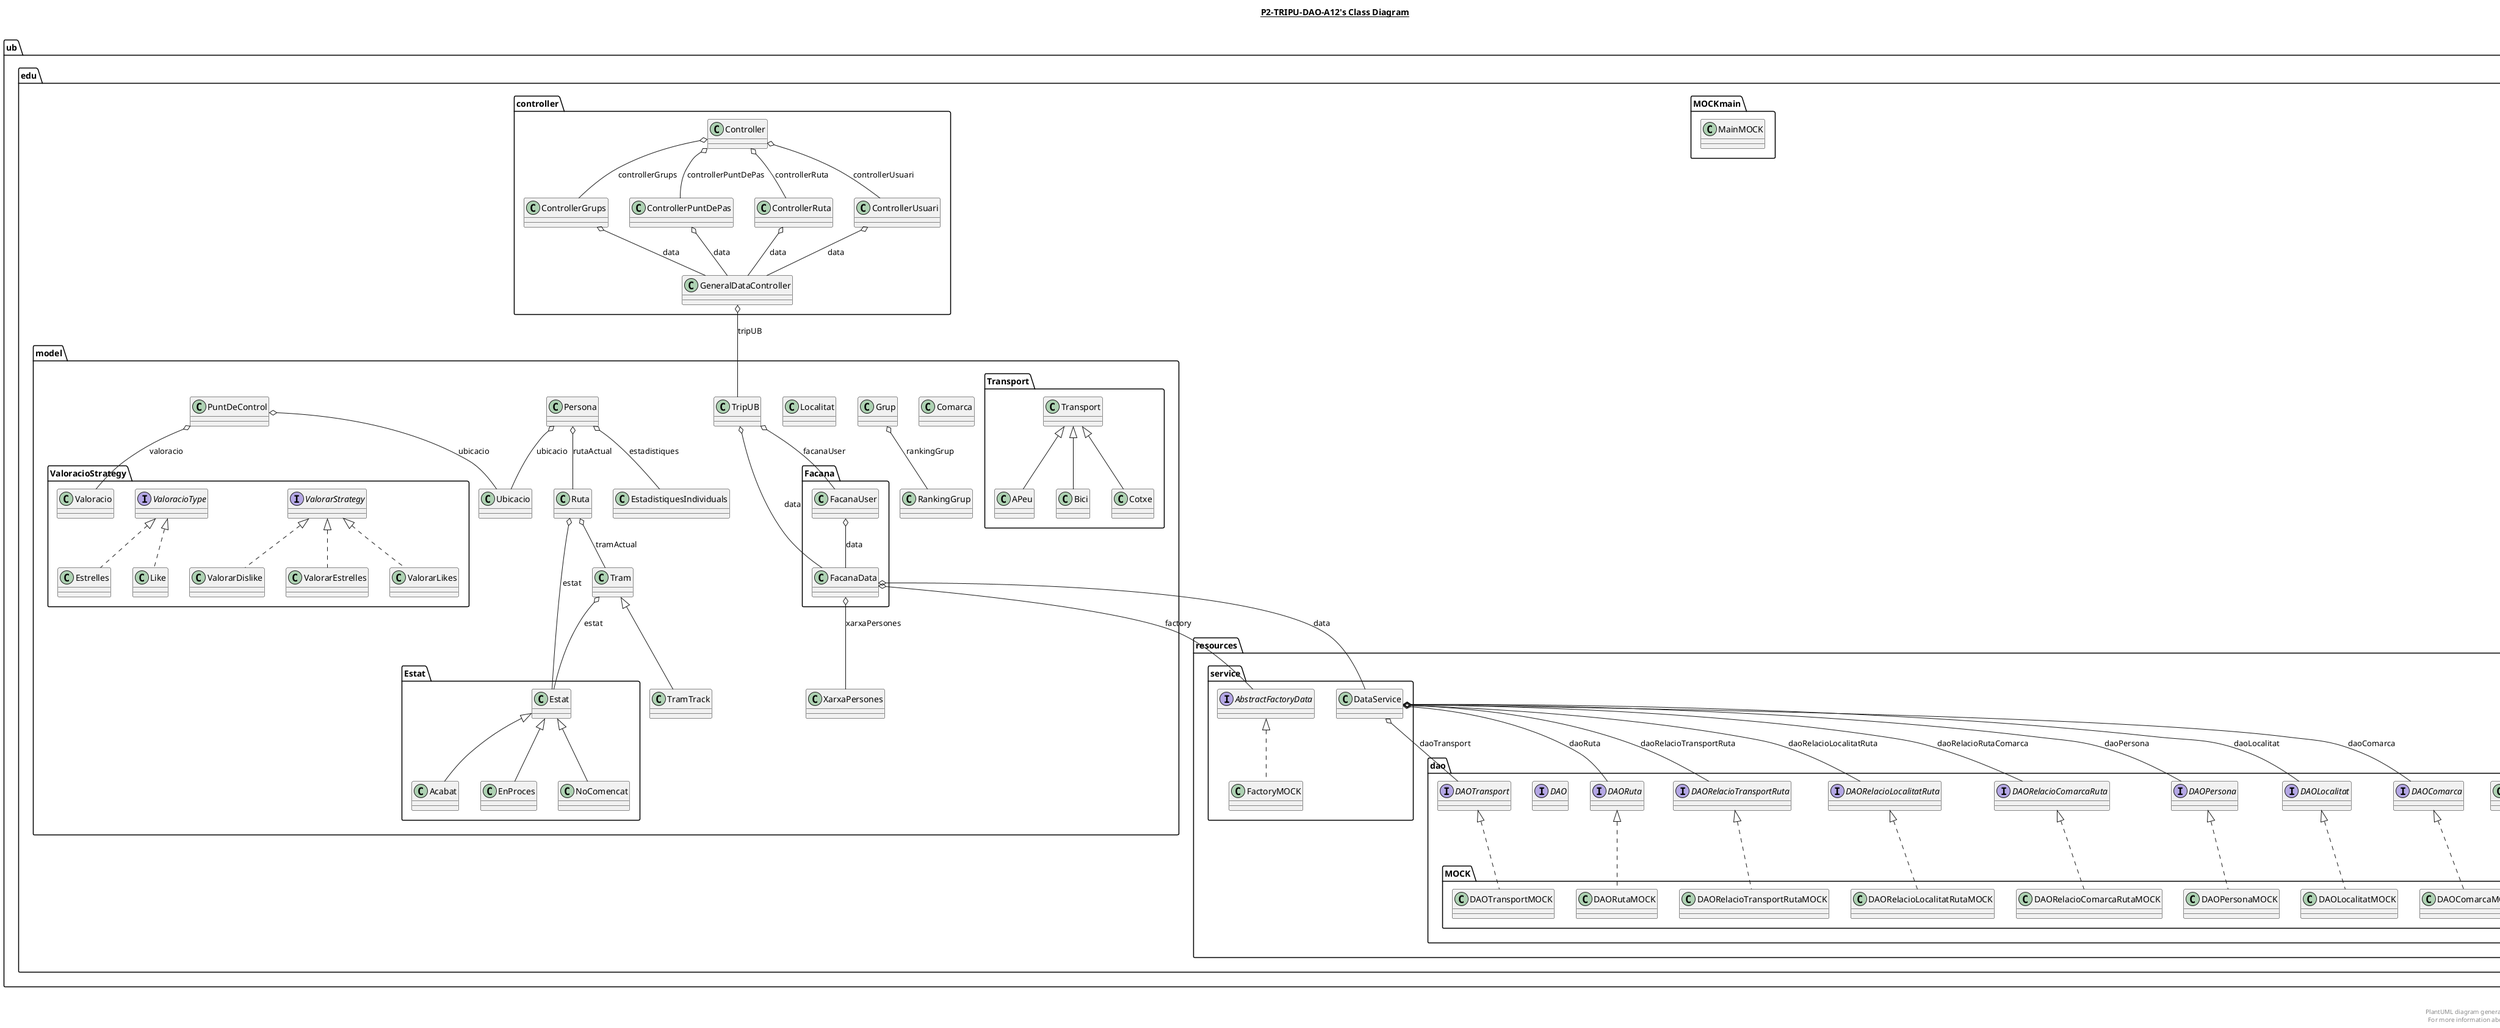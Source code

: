 @startuml

title __P2-TRIPU-DAO-A12's Class Diagram__\n

  namespace ub.edu.MOCKmain {
    class ub.edu.MOCKmain.MainMOCK {
    }
  }
  

  namespace ub.edu.controller {
    class ub.edu.controller.Controller {
    }
  }
  

  namespace ub.edu.controller {
    class ub.edu.controller.ControllerGrups {
    }
  }
  

  namespace ub.edu.controller {
    class ub.edu.controller.ControllerPuntDePas {
    }
  }
  

  namespace ub.edu.controller {
    class ub.edu.controller.ControllerRuta {
    }
  }
  

  namespace ub.edu.controller {
    class ub.edu.controller.ControllerUsuari {
    }
  }
  

  namespace ub.edu.controller {
    class ub.edu.controller.GeneralDataController {
    }
  }
  

  namespace ub.edu.model {
    class ub.edu.model.Comarca {
    }
  }
  

  namespace ub.edu.model {
    class ub.edu.model.EstadistiquesIndividuals {
    }
  }
  

  namespace ub.edu.model {
    namespace Estat {
      class ub.edu.model.Estat.Acabat {
      }
    }
  }
  

  namespace ub.edu.model {
    namespace Estat {
      class ub.edu.model.Estat.EnProces {
      }
    }
  }
  

  namespace ub.edu.model {
    namespace Estat {
      class ub.edu.model.Estat.Estat {
      }
    }
  }
  

  namespace ub.edu.model {
    namespace Estat {
      class ub.edu.model.Estat.NoComencat {
      }
    }
  }
  

  namespace ub.edu.model {
    namespace Facana {
      class ub.edu.model.Facana.FacanaData {
      }
    }
  }
  

  namespace ub.edu.model {
    namespace Facana {
      class ub.edu.model.Facana.FacanaUser {
      }
    }
  }
  

  namespace ub.edu.model {
    class ub.edu.model.Grup {
    }
  }
  

  namespace ub.edu.model {
    class ub.edu.model.Localitat {
    }
  }
  

  namespace ub.edu.model {
    class ub.edu.model.Persona {
    }
  }
  

  namespace ub.edu.model {
    class ub.edu.model.PuntDeControl {
    }
  }
  

  namespace ub.edu.model {
    class ub.edu.model.RankingGrup {
    }
  }
  

  namespace ub.edu.model {
    class ub.edu.model.Ruta {
    }
  }
  

  namespace ub.edu.model {
    class ub.edu.model.Tram {
    }
  }
  

  namespace ub.edu.model {
    class ub.edu.model.TramTrack {
    }
  }
  

  namespace ub.edu.model {
    namespace Transport {
      class ub.edu.model.Transport.APeu {
      }
    }
  }
  

  namespace ub.edu.model {
    namespace Transport {
      class ub.edu.model.Transport.Bici {
      }
    }
  }
  

  namespace ub.edu.model {
    namespace Transport {
      class ub.edu.model.Transport.Cotxe {
      }
    }
  }
  

  namespace ub.edu.model {
    namespace Transport {
      class ub.edu.model.Transport.Transport {
      }
    }
  }
  

  namespace ub.edu.model {
    class ub.edu.model.TripUB {
    }
  }
  

  namespace ub.edu.model {
    class ub.edu.model.Ubicacio {
    }
  }
  

  namespace ub.edu.model {
    namespace ValoracioStrategy {
      class ub.edu.model.ValoracioStrategy.Estrelles {
      }
    }
  }
  

  namespace ub.edu.model {
    namespace ValoracioStrategy {
      class ub.edu.model.ValoracioStrategy.Like {
      }
    }
  }
  

  namespace ub.edu.model {
    namespace ValoracioStrategy {
      class ub.edu.model.ValoracioStrategy.Valoracio {
      }
    }
  }
  

  namespace ub.edu.model {
    namespace ValoracioStrategy {
      interface ub.edu.model.ValoracioStrategy.ValoracioType {
      }
    }
  }
  

  namespace ub.edu.model {
    namespace ValoracioStrategy {
      class ub.edu.model.ValoracioStrategy.ValorarDislike {
      }
    }
  }
  

  namespace ub.edu.model {
    namespace ValoracioStrategy {
      class ub.edu.model.ValoracioStrategy.ValorarEstrelles {
      }
    }
  }
  

  namespace ub.edu.model {
    namespace ValoracioStrategy {
      class ub.edu.model.ValoracioStrategy.ValorarLikes {
      }
    }
  }
  

  namespace ub.edu.model {
    namespace ValoracioStrategy {
      interface ub.edu.model.ValoracioStrategy.ValorarStrategy {
      }
    }
  }
  

  namespace ub.edu.model {
    class ub.edu.model.XarxaPersones {
    }
  }
  

  namespace ub.edu.resources.dao {
    interface ub.edu.resources.dao.DAO {
    }
  }
  

  namespace ub.edu.resources.dao {
    interface ub.edu.resources.dao.DAOComarca {
    }
  }
  

  namespace ub.edu.resources.dao {
    interface ub.edu.resources.dao.DAOLocalitat {
    }
  }
  

  namespace ub.edu.resources.dao {
    interface ub.edu.resources.dao.DAOPersona {
    }
  }
  

  namespace ub.edu.resources.dao {
    interface ub.edu.resources.dao.DAORelacioComarcaRuta {
    }
  }
  

  namespace ub.edu.resources.dao {
    interface ub.edu.resources.dao.DAORelacioLocalitatRuta {
    }
  }
  

  namespace ub.edu.resources.dao {
    interface ub.edu.resources.dao.DAORelacioTransportRuta {
    }
  }
  

  namespace ub.edu.resources.dao {
    interface ub.edu.resources.dao.DAORuta {
    }
  }
  

  namespace ub.edu.resources.dao {
    interface ub.edu.resources.dao.DAOTransport {
    }
  }
  

  namespace ub.edu.resources.dao {
    namespace MOCK {
      class ub.edu.resources.dao.MOCK.DAOComarcaMOCK {
      }
    }
  }
  

  namespace ub.edu.resources.dao {
    namespace MOCK {
      class ub.edu.resources.dao.MOCK.DAOLocalitatMOCK {
      }
    }
  }
  

  namespace ub.edu.resources.dao {
    namespace MOCK {
      class ub.edu.resources.dao.MOCK.DAOPersonaMOCK {
      }
    }
  }
  

  namespace ub.edu.resources.dao {
    namespace MOCK {
      class ub.edu.resources.dao.MOCK.DAORelacioComarcaRutaMOCK {
      }
    }
  }
  

  namespace ub.edu.resources.dao {
    namespace MOCK {
      class ub.edu.resources.dao.MOCK.DAORelacioLocalitatRutaMOCK {
      }
    }
  }
  

  namespace ub.edu.resources.dao {
    namespace MOCK {
      class ub.edu.resources.dao.MOCK.DAORelacioTransportRutaMOCK {
      }
    }
  }
  

  namespace ub.edu.resources.dao {
    namespace MOCK {
      class ub.edu.resources.dao.MOCK.DAORutaMOCK {
      }
    }
  }
  

  namespace ub.edu.resources.dao {
    namespace MOCK {
      class ub.edu.resources.dao.MOCK.DAOTransportMOCK {
      }
    }
  }
  

  namespace ub.edu.resources.dao {
    class ub.edu.resources.dao.Parell {
    }
  }
  

  namespace ub.edu.resources.service {
    interface ub.edu.resources.service.AbstractFactoryData {
    }
  }
  

  namespace ub.edu.resources.service {
    class ub.edu.resources.service.DataService {
    }
  }
  

  namespace ub.edu.resources.service {
    class ub.edu.resources.service.FactoryMOCK {
    }
  }
  

  ub.edu.controller.Controller o-- ub.edu.controller.ControllerGrups : controllerGrups
  ub.edu.controller.Controller o-- ub.edu.controller.ControllerPuntDePas : controllerPuntDePas
  ub.edu.controller.Controller o-- ub.edu.controller.ControllerRuta : controllerRuta
  ub.edu.controller.Controller o-- ub.edu.controller.ControllerUsuari : controllerUsuari
  ub.edu.controller.ControllerGrups o-- ub.edu.controller.GeneralDataController : data
  ub.edu.controller.ControllerPuntDePas o-- ub.edu.controller.GeneralDataController : data
  ub.edu.controller.ControllerRuta o-- ub.edu.controller.GeneralDataController : data
  ub.edu.controller.ControllerUsuari o-- ub.edu.controller.GeneralDataController : data
  ub.edu.controller.GeneralDataController o-- ub.edu.model.TripUB : tripUB
  ub.edu.model.Estat.Acabat -up-|> ub.edu.model.Estat.Estat
  ub.edu.model.Estat.EnProces -up-|> ub.edu.model.Estat.Estat
  ub.edu.model.Estat.NoComencat -up-|> ub.edu.model.Estat.Estat
  ub.edu.model.Facana.FacanaData o-- ub.edu.resources.service.DataService : data
  ub.edu.model.Facana.FacanaData o-- ub.edu.resources.service.AbstractFactoryData : factory
  ub.edu.model.Facana.FacanaData o-- ub.edu.model.XarxaPersones : xarxaPersones
  ub.edu.model.Facana.FacanaUser o-- ub.edu.model.Facana.FacanaData : data
  ub.edu.model.Grup o-- ub.edu.model.RankingGrup : rankingGrup
  ub.edu.model.Persona o-- ub.edu.model.EstadistiquesIndividuals : estadistiques
  ub.edu.model.Persona o-- ub.edu.model.Ruta : rutaActual
  ub.edu.model.Persona o-- ub.edu.model.Ubicacio : ubicacio
  ub.edu.model.PuntDeControl o-- ub.edu.model.Ubicacio : ubicacio
  ub.edu.model.PuntDeControl o-- ub.edu.model.ValoracioStrategy.Valoracio : valoracio
  ub.edu.model.Ruta o-- ub.edu.model.Estat.Estat : estat
  ub.edu.model.Ruta o-- ub.edu.model.Tram : tramActual
  ub.edu.model.Tram o-- ub.edu.model.Estat.Estat : estat
  ub.edu.model.TramTrack -up-|> ub.edu.model.Tram
  ub.edu.model.Transport.APeu -up-|> ub.edu.model.Transport.Transport
  ub.edu.model.Transport.Bici -up-|> ub.edu.model.Transport.Transport
  ub.edu.model.Transport.Cotxe -up-|> ub.edu.model.Transport.Transport
  ub.edu.model.TripUB o-- ub.edu.model.Facana.FacanaData : data
  ub.edu.model.TripUB o-- ub.edu.model.Facana.FacanaUser : facanaUser
  ub.edu.model.ValoracioStrategy.Estrelles .up.|> ub.edu.model.ValoracioStrategy.ValoracioType
  ub.edu.model.ValoracioStrategy.Like .up.|> ub.edu.model.ValoracioStrategy.ValoracioType
  ub.edu.model.ValoracioStrategy.ValorarDislike .up.|> ub.edu.model.ValoracioStrategy.ValorarStrategy
  ub.edu.model.ValoracioStrategy.ValorarEstrelles .up.|> ub.edu.model.ValoracioStrategy.ValorarStrategy
  ub.edu.model.ValoracioStrategy.ValorarLikes .up.|> ub.edu.model.ValoracioStrategy.ValorarStrategy
  ub.edu.resources.dao.MOCK.DAOComarcaMOCK .up.|> ub.edu.resources.dao.DAOComarca
  ub.edu.resources.dao.MOCK.DAOLocalitatMOCK .up.|> ub.edu.resources.dao.DAOLocalitat
  ub.edu.resources.dao.MOCK.DAOPersonaMOCK .up.|> ub.edu.resources.dao.DAOPersona
  ub.edu.resources.dao.MOCK.DAORelacioComarcaRutaMOCK .up.|> ub.edu.resources.dao.DAORelacioComarcaRuta
  ub.edu.resources.dao.MOCK.DAORelacioLocalitatRutaMOCK .up.|> ub.edu.resources.dao.DAORelacioLocalitatRuta
  ub.edu.resources.dao.MOCK.DAORelacioTransportRutaMOCK .up.|> ub.edu.resources.dao.DAORelacioTransportRuta
  ub.edu.resources.dao.MOCK.DAORutaMOCK .up.|> ub.edu.resources.dao.DAORuta
  ub.edu.resources.dao.MOCK.DAOTransportMOCK .up.|> ub.edu.resources.dao.DAOTransport
  ub.edu.resources.dao.Parell o-- T : element1
  ub.edu.resources.dao.Parell o-- V : element2
  ub.edu.resources.service.DataService o-- ub.edu.resources.dao.DAOComarca : daoComarca
  ub.edu.resources.service.DataService o-- ub.edu.resources.dao.DAOLocalitat : daoLocalitat
  ub.edu.resources.service.DataService o-- ub.edu.resources.dao.DAOPersona : daoPersona
  ub.edu.resources.service.DataService o-- ub.edu.resources.dao.DAORelacioLocalitatRuta : daoRelacioLocalitatRuta
  ub.edu.resources.service.DataService o-- ub.edu.resources.dao.DAORelacioComarcaRuta : daoRelacioRutaComarca
  ub.edu.resources.service.DataService o-- ub.edu.resources.dao.DAORelacioTransportRuta : daoRelacioTransportRuta
  ub.edu.resources.service.DataService o-- ub.edu.resources.dao.DAORuta : daoRuta
  ub.edu.resources.service.DataService o-- ub.edu.resources.dao.DAOTransport : daoTransport
  ub.edu.resources.service.FactoryMOCK .up.|> ub.edu.resources.service.AbstractFactoryData


right footer


PlantUML diagram generated by SketchIt! (https://bitbucket.org/pmesmeur/sketch.it)
For more information about this tool, please contact philippe.mesmeur@gmail.com
endfooter

@enduml
